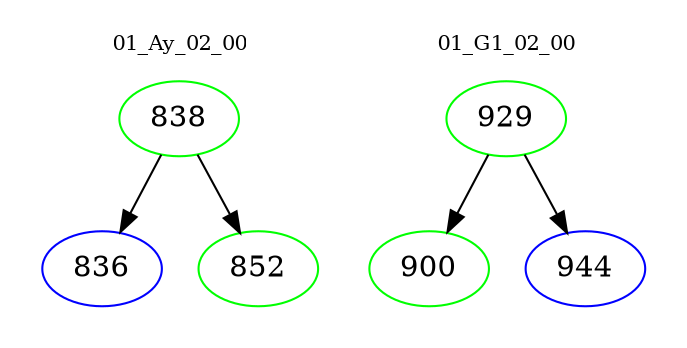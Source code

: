 digraph{
subgraph cluster_0 {
color = white
label = "01_Ay_02_00";
fontsize=10;
T0_838 [label="838", color="green"]
T0_838 -> T0_836 [color="black"]
T0_836 [label="836", color="blue"]
T0_838 -> T0_852 [color="black"]
T0_852 [label="852", color="green"]
}
subgraph cluster_1 {
color = white
label = "01_G1_02_00";
fontsize=10;
T1_929 [label="929", color="green"]
T1_929 -> T1_900 [color="black"]
T1_900 [label="900", color="green"]
T1_929 -> T1_944 [color="black"]
T1_944 [label="944", color="blue"]
}
}
